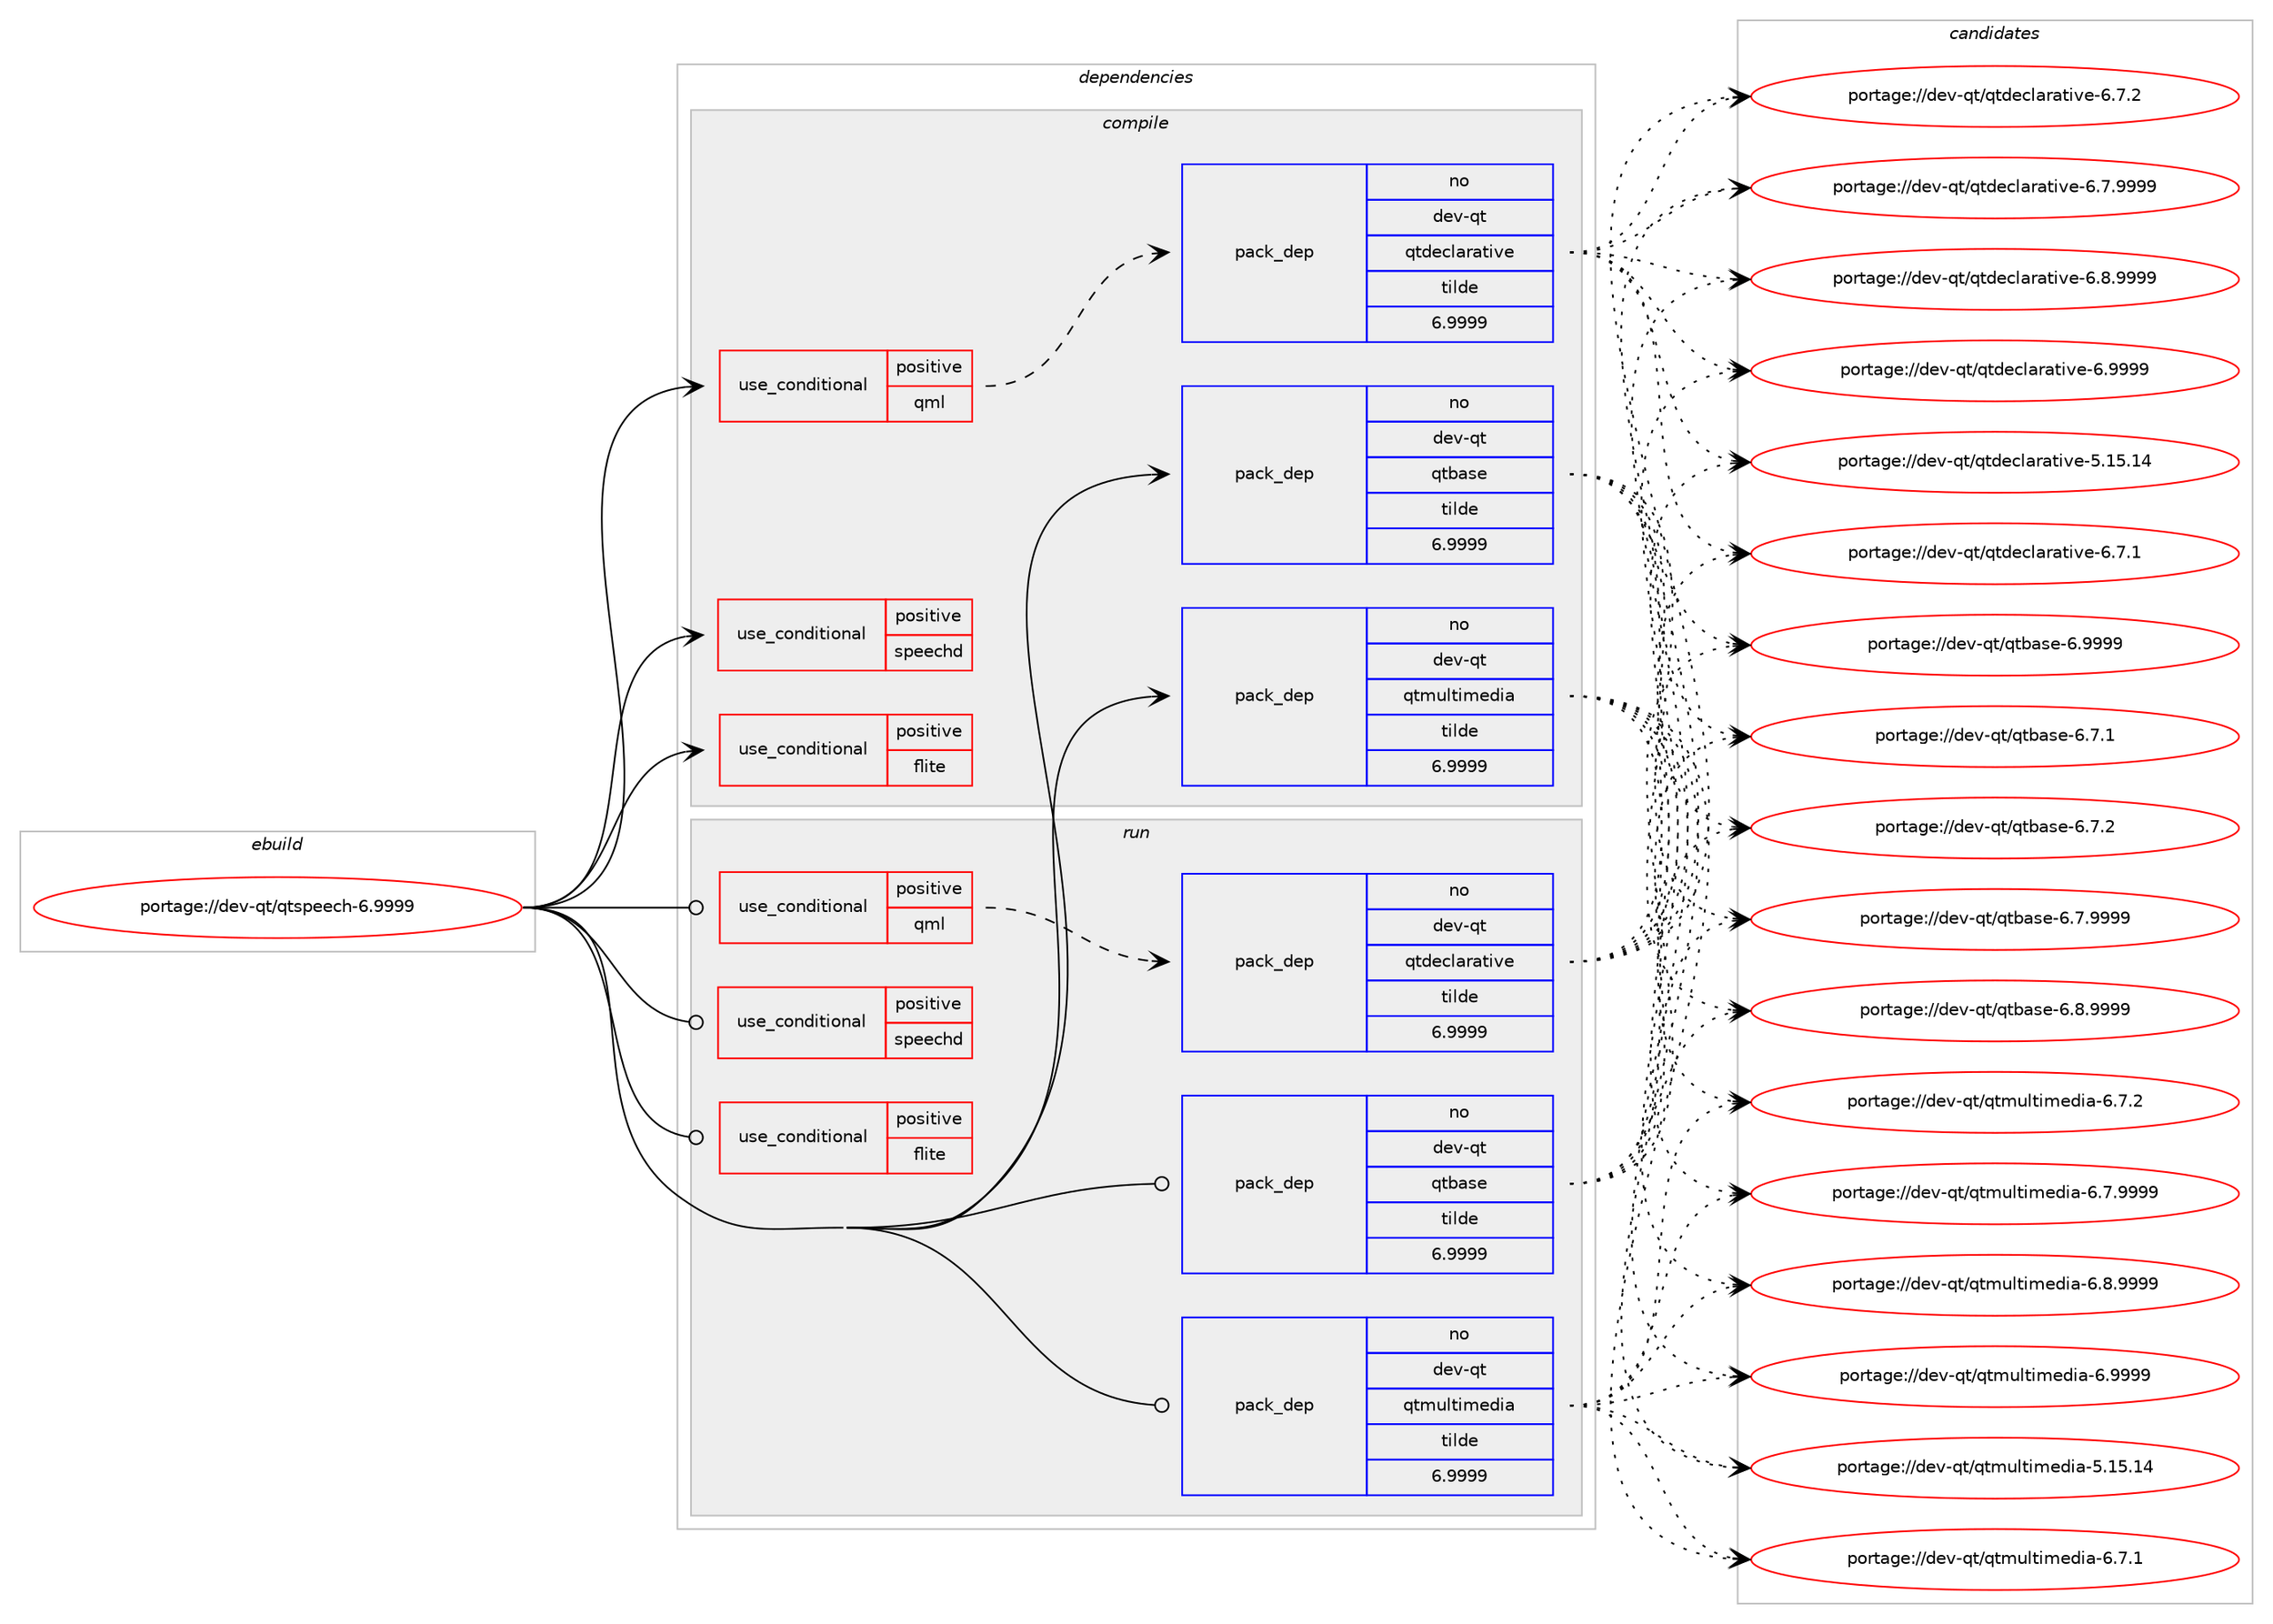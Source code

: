 digraph prolog {

# *************
# Graph options
# *************

newrank=true;
concentrate=true;
compound=true;
graph [rankdir=LR,fontname=Helvetica,fontsize=10,ranksep=1.5];#, ranksep=2.5, nodesep=0.2];
edge  [arrowhead=vee];
node  [fontname=Helvetica,fontsize=10];

# **********
# The ebuild
# **********

subgraph cluster_leftcol {
color=gray;
rank=same;
label=<<i>ebuild</i>>;
id [label="portage://dev-qt/qtspeech-6.9999", color=red, width=4, href="../dev-qt/qtspeech-6.9999.svg"];
}

# ****************
# The dependencies
# ****************

subgraph cluster_midcol {
color=gray;
label=<<i>dependencies</i>>;
subgraph cluster_compile {
fillcolor="#eeeeee";
style=filled;
label=<<i>compile</i>>;
subgraph cond41068 {
dependency86319 [label=<<TABLE BORDER="0" CELLBORDER="1" CELLSPACING="0" CELLPADDING="4"><TR><TD ROWSPAN="3" CELLPADDING="10">use_conditional</TD></TR><TR><TD>positive</TD></TR><TR><TD>flite</TD></TR></TABLE>>, shape=none, color=red];
# *** BEGIN UNKNOWN DEPENDENCY TYPE (TODO) ***
# dependency86319 -> package_dependency(portage://dev-qt/qtspeech-6.9999,install,no,app-accessibility,flite,none,[,,],[],[])
# *** END UNKNOWN DEPENDENCY TYPE (TODO) ***

}
id:e -> dependency86319:w [weight=20,style="solid",arrowhead="vee"];
subgraph cond41069 {
dependency86320 [label=<<TABLE BORDER="0" CELLBORDER="1" CELLSPACING="0" CELLPADDING="4"><TR><TD ROWSPAN="3" CELLPADDING="10">use_conditional</TD></TR><TR><TD>positive</TD></TR><TR><TD>qml</TD></TR></TABLE>>, shape=none, color=red];
subgraph pack44011 {
dependency86321 [label=<<TABLE BORDER="0" CELLBORDER="1" CELLSPACING="0" CELLPADDING="4" WIDTH="220"><TR><TD ROWSPAN="6" CELLPADDING="30">pack_dep</TD></TR><TR><TD WIDTH="110">no</TD></TR><TR><TD>dev-qt</TD></TR><TR><TD>qtdeclarative</TD></TR><TR><TD>tilde</TD></TR><TR><TD>6.9999</TD></TR></TABLE>>, shape=none, color=blue];
}
dependency86320:e -> dependency86321:w [weight=20,style="dashed",arrowhead="vee"];
}
id:e -> dependency86320:w [weight=20,style="solid",arrowhead="vee"];
subgraph cond41070 {
dependency86322 [label=<<TABLE BORDER="0" CELLBORDER="1" CELLSPACING="0" CELLPADDING="4"><TR><TD ROWSPAN="3" CELLPADDING="10">use_conditional</TD></TR><TR><TD>positive</TD></TR><TR><TD>speechd</TD></TR></TABLE>>, shape=none, color=red];
# *** BEGIN UNKNOWN DEPENDENCY TYPE (TODO) ***
# dependency86322 -> package_dependency(portage://dev-qt/qtspeech-6.9999,install,no,app-accessibility,speech-dispatcher,none,[,,],[],[])
# *** END UNKNOWN DEPENDENCY TYPE (TODO) ***

}
id:e -> dependency86322:w [weight=20,style="solid",arrowhead="vee"];
subgraph pack44012 {
dependency86323 [label=<<TABLE BORDER="0" CELLBORDER="1" CELLSPACING="0" CELLPADDING="4" WIDTH="220"><TR><TD ROWSPAN="6" CELLPADDING="30">pack_dep</TD></TR><TR><TD WIDTH="110">no</TD></TR><TR><TD>dev-qt</TD></TR><TR><TD>qtbase</TD></TR><TR><TD>tilde</TD></TR><TR><TD>6.9999</TD></TR></TABLE>>, shape=none, color=blue];
}
id:e -> dependency86323:w [weight=20,style="solid",arrowhead="vee"];
subgraph pack44013 {
dependency86324 [label=<<TABLE BORDER="0" CELLBORDER="1" CELLSPACING="0" CELLPADDING="4" WIDTH="220"><TR><TD ROWSPAN="6" CELLPADDING="30">pack_dep</TD></TR><TR><TD WIDTH="110">no</TD></TR><TR><TD>dev-qt</TD></TR><TR><TD>qtmultimedia</TD></TR><TR><TD>tilde</TD></TR><TR><TD>6.9999</TD></TR></TABLE>>, shape=none, color=blue];
}
id:e -> dependency86324:w [weight=20,style="solid",arrowhead="vee"];
}
subgraph cluster_compileandrun {
fillcolor="#eeeeee";
style=filled;
label=<<i>compile and run</i>>;
}
subgraph cluster_run {
fillcolor="#eeeeee";
style=filled;
label=<<i>run</i>>;
subgraph cond41071 {
dependency86325 [label=<<TABLE BORDER="0" CELLBORDER="1" CELLSPACING="0" CELLPADDING="4"><TR><TD ROWSPAN="3" CELLPADDING="10">use_conditional</TD></TR><TR><TD>positive</TD></TR><TR><TD>flite</TD></TR></TABLE>>, shape=none, color=red];
# *** BEGIN UNKNOWN DEPENDENCY TYPE (TODO) ***
# dependency86325 -> package_dependency(portage://dev-qt/qtspeech-6.9999,run,no,app-accessibility,flite,none,[,,],[],[])
# *** END UNKNOWN DEPENDENCY TYPE (TODO) ***

}
id:e -> dependency86325:w [weight=20,style="solid",arrowhead="odot"];
subgraph cond41072 {
dependency86326 [label=<<TABLE BORDER="0" CELLBORDER="1" CELLSPACING="0" CELLPADDING="4"><TR><TD ROWSPAN="3" CELLPADDING="10">use_conditional</TD></TR><TR><TD>positive</TD></TR><TR><TD>qml</TD></TR></TABLE>>, shape=none, color=red];
subgraph pack44014 {
dependency86327 [label=<<TABLE BORDER="0" CELLBORDER="1" CELLSPACING="0" CELLPADDING="4" WIDTH="220"><TR><TD ROWSPAN="6" CELLPADDING="30">pack_dep</TD></TR><TR><TD WIDTH="110">no</TD></TR><TR><TD>dev-qt</TD></TR><TR><TD>qtdeclarative</TD></TR><TR><TD>tilde</TD></TR><TR><TD>6.9999</TD></TR></TABLE>>, shape=none, color=blue];
}
dependency86326:e -> dependency86327:w [weight=20,style="dashed",arrowhead="vee"];
}
id:e -> dependency86326:w [weight=20,style="solid",arrowhead="odot"];
subgraph cond41073 {
dependency86328 [label=<<TABLE BORDER="0" CELLBORDER="1" CELLSPACING="0" CELLPADDING="4"><TR><TD ROWSPAN="3" CELLPADDING="10">use_conditional</TD></TR><TR><TD>positive</TD></TR><TR><TD>speechd</TD></TR></TABLE>>, shape=none, color=red];
# *** BEGIN UNKNOWN DEPENDENCY TYPE (TODO) ***
# dependency86328 -> package_dependency(portage://dev-qt/qtspeech-6.9999,run,no,app-accessibility,speech-dispatcher,none,[,,],[],[])
# *** END UNKNOWN DEPENDENCY TYPE (TODO) ***

}
id:e -> dependency86328:w [weight=20,style="solid",arrowhead="odot"];
subgraph pack44015 {
dependency86329 [label=<<TABLE BORDER="0" CELLBORDER="1" CELLSPACING="0" CELLPADDING="4" WIDTH="220"><TR><TD ROWSPAN="6" CELLPADDING="30">pack_dep</TD></TR><TR><TD WIDTH="110">no</TD></TR><TR><TD>dev-qt</TD></TR><TR><TD>qtbase</TD></TR><TR><TD>tilde</TD></TR><TR><TD>6.9999</TD></TR></TABLE>>, shape=none, color=blue];
}
id:e -> dependency86329:w [weight=20,style="solid",arrowhead="odot"];
subgraph pack44016 {
dependency86330 [label=<<TABLE BORDER="0" CELLBORDER="1" CELLSPACING="0" CELLPADDING="4" WIDTH="220"><TR><TD ROWSPAN="6" CELLPADDING="30">pack_dep</TD></TR><TR><TD WIDTH="110">no</TD></TR><TR><TD>dev-qt</TD></TR><TR><TD>qtmultimedia</TD></TR><TR><TD>tilde</TD></TR><TR><TD>6.9999</TD></TR></TABLE>>, shape=none, color=blue];
}
id:e -> dependency86330:w [weight=20,style="solid",arrowhead="odot"];
}
}

# **************
# The candidates
# **************

subgraph cluster_choices {
rank=same;
color=gray;
label=<<i>candidates</i>>;

subgraph choice44011 {
color=black;
nodesep=1;
choice10010111845113116471131161001019910897114971161051181014553464953464952 [label="portage://dev-qt/qtdeclarative-5.15.14", color=red, width=4,href="../dev-qt/qtdeclarative-5.15.14.svg"];
choice1001011184511311647113116100101991089711497116105118101455446554649 [label="portage://dev-qt/qtdeclarative-6.7.1", color=red, width=4,href="../dev-qt/qtdeclarative-6.7.1.svg"];
choice1001011184511311647113116100101991089711497116105118101455446554650 [label="portage://dev-qt/qtdeclarative-6.7.2", color=red, width=4,href="../dev-qt/qtdeclarative-6.7.2.svg"];
choice1001011184511311647113116100101991089711497116105118101455446554657575757 [label="portage://dev-qt/qtdeclarative-6.7.9999", color=red, width=4,href="../dev-qt/qtdeclarative-6.7.9999.svg"];
choice1001011184511311647113116100101991089711497116105118101455446564657575757 [label="portage://dev-qt/qtdeclarative-6.8.9999", color=red, width=4,href="../dev-qt/qtdeclarative-6.8.9999.svg"];
choice100101118451131164711311610010199108971149711610511810145544657575757 [label="portage://dev-qt/qtdeclarative-6.9999", color=red, width=4,href="../dev-qt/qtdeclarative-6.9999.svg"];
dependency86321:e -> choice10010111845113116471131161001019910897114971161051181014553464953464952:w [style=dotted,weight="100"];
dependency86321:e -> choice1001011184511311647113116100101991089711497116105118101455446554649:w [style=dotted,weight="100"];
dependency86321:e -> choice1001011184511311647113116100101991089711497116105118101455446554650:w [style=dotted,weight="100"];
dependency86321:e -> choice1001011184511311647113116100101991089711497116105118101455446554657575757:w [style=dotted,weight="100"];
dependency86321:e -> choice1001011184511311647113116100101991089711497116105118101455446564657575757:w [style=dotted,weight="100"];
dependency86321:e -> choice100101118451131164711311610010199108971149711610511810145544657575757:w [style=dotted,weight="100"];
}
subgraph choice44012 {
color=black;
nodesep=1;
choice10010111845113116471131169897115101455446554649 [label="portage://dev-qt/qtbase-6.7.1", color=red, width=4,href="../dev-qt/qtbase-6.7.1.svg"];
choice10010111845113116471131169897115101455446554650 [label="portage://dev-qt/qtbase-6.7.2", color=red, width=4,href="../dev-qt/qtbase-6.7.2.svg"];
choice10010111845113116471131169897115101455446554657575757 [label="portage://dev-qt/qtbase-6.7.9999", color=red, width=4,href="../dev-qt/qtbase-6.7.9999.svg"];
choice10010111845113116471131169897115101455446564657575757 [label="portage://dev-qt/qtbase-6.8.9999", color=red, width=4,href="../dev-qt/qtbase-6.8.9999.svg"];
choice1001011184511311647113116989711510145544657575757 [label="portage://dev-qt/qtbase-6.9999", color=red, width=4,href="../dev-qt/qtbase-6.9999.svg"];
dependency86323:e -> choice10010111845113116471131169897115101455446554649:w [style=dotted,weight="100"];
dependency86323:e -> choice10010111845113116471131169897115101455446554650:w [style=dotted,weight="100"];
dependency86323:e -> choice10010111845113116471131169897115101455446554657575757:w [style=dotted,weight="100"];
dependency86323:e -> choice10010111845113116471131169897115101455446564657575757:w [style=dotted,weight="100"];
dependency86323:e -> choice1001011184511311647113116989711510145544657575757:w [style=dotted,weight="100"];
}
subgraph choice44013 {
color=black;
nodesep=1;
choice1001011184511311647113116109117108116105109101100105974553464953464952 [label="portage://dev-qt/qtmultimedia-5.15.14", color=red, width=4,href="../dev-qt/qtmultimedia-5.15.14.svg"];
choice100101118451131164711311610911710811610510910110010597455446554649 [label="portage://dev-qt/qtmultimedia-6.7.1", color=red, width=4,href="../dev-qt/qtmultimedia-6.7.1.svg"];
choice100101118451131164711311610911710811610510910110010597455446554650 [label="portage://dev-qt/qtmultimedia-6.7.2", color=red, width=4,href="../dev-qt/qtmultimedia-6.7.2.svg"];
choice100101118451131164711311610911710811610510910110010597455446554657575757 [label="portage://dev-qt/qtmultimedia-6.7.9999", color=red, width=4,href="../dev-qt/qtmultimedia-6.7.9999.svg"];
choice100101118451131164711311610911710811610510910110010597455446564657575757 [label="portage://dev-qt/qtmultimedia-6.8.9999", color=red, width=4,href="../dev-qt/qtmultimedia-6.8.9999.svg"];
choice10010111845113116471131161091171081161051091011001059745544657575757 [label="portage://dev-qt/qtmultimedia-6.9999", color=red, width=4,href="../dev-qt/qtmultimedia-6.9999.svg"];
dependency86324:e -> choice1001011184511311647113116109117108116105109101100105974553464953464952:w [style=dotted,weight="100"];
dependency86324:e -> choice100101118451131164711311610911710811610510910110010597455446554649:w [style=dotted,weight="100"];
dependency86324:e -> choice100101118451131164711311610911710811610510910110010597455446554650:w [style=dotted,weight="100"];
dependency86324:e -> choice100101118451131164711311610911710811610510910110010597455446554657575757:w [style=dotted,weight="100"];
dependency86324:e -> choice100101118451131164711311610911710811610510910110010597455446564657575757:w [style=dotted,weight="100"];
dependency86324:e -> choice10010111845113116471131161091171081161051091011001059745544657575757:w [style=dotted,weight="100"];
}
subgraph choice44014 {
color=black;
nodesep=1;
choice10010111845113116471131161001019910897114971161051181014553464953464952 [label="portage://dev-qt/qtdeclarative-5.15.14", color=red, width=4,href="../dev-qt/qtdeclarative-5.15.14.svg"];
choice1001011184511311647113116100101991089711497116105118101455446554649 [label="portage://dev-qt/qtdeclarative-6.7.1", color=red, width=4,href="../dev-qt/qtdeclarative-6.7.1.svg"];
choice1001011184511311647113116100101991089711497116105118101455446554650 [label="portage://dev-qt/qtdeclarative-6.7.2", color=red, width=4,href="../dev-qt/qtdeclarative-6.7.2.svg"];
choice1001011184511311647113116100101991089711497116105118101455446554657575757 [label="portage://dev-qt/qtdeclarative-6.7.9999", color=red, width=4,href="../dev-qt/qtdeclarative-6.7.9999.svg"];
choice1001011184511311647113116100101991089711497116105118101455446564657575757 [label="portage://dev-qt/qtdeclarative-6.8.9999", color=red, width=4,href="../dev-qt/qtdeclarative-6.8.9999.svg"];
choice100101118451131164711311610010199108971149711610511810145544657575757 [label="portage://dev-qt/qtdeclarative-6.9999", color=red, width=4,href="../dev-qt/qtdeclarative-6.9999.svg"];
dependency86327:e -> choice10010111845113116471131161001019910897114971161051181014553464953464952:w [style=dotted,weight="100"];
dependency86327:e -> choice1001011184511311647113116100101991089711497116105118101455446554649:w [style=dotted,weight="100"];
dependency86327:e -> choice1001011184511311647113116100101991089711497116105118101455446554650:w [style=dotted,weight="100"];
dependency86327:e -> choice1001011184511311647113116100101991089711497116105118101455446554657575757:w [style=dotted,weight="100"];
dependency86327:e -> choice1001011184511311647113116100101991089711497116105118101455446564657575757:w [style=dotted,weight="100"];
dependency86327:e -> choice100101118451131164711311610010199108971149711610511810145544657575757:w [style=dotted,weight="100"];
}
subgraph choice44015 {
color=black;
nodesep=1;
choice10010111845113116471131169897115101455446554649 [label="portage://dev-qt/qtbase-6.7.1", color=red, width=4,href="../dev-qt/qtbase-6.7.1.svg"];
choice10010111845113116471131169897115101455446554650 [label="portage://dev-qt/qtbase-6.7.2", color=red, width=4,href="../dev-qt/qtbase-6.7.2.svg"];
choice10010111845113116471131169897115101455446554657575757 [label="portage://dev-qt/qtbase-6.7.9999", color=red, width=4,href="../dev-qt/qtbase-6.7.9999.svg"];
choice10010111845113116471131169897115101455446564657575757 [label="portage://dev-qt/qtbase-6.8.9999", color=red, width=4,href="../dev-qt/qtbase-6.8.9999.svg"];
choice1001011184511311647113116989711510145544657575757 [label="portage://dev-qt/qtbase-6.9999", color=red, width=4,href="../dev-qt/qtbase-6.9999.svg"];
dependency86329:e -> choice10010111845113116471131169897115101455446554649:w [style=dotted,weight="100"];
dependency86329:e -> choice10010111845113116471131169897115101455446554650:w [style=dotted,weight="100"];
dependency86329:e -> choice10010111845113116471131169897115101455446554657575757:w [style=dotted,weight="100"];
dependency86329:e -> choice10010111845113116471131169897115101455446564657575757:w [style=dotted,weight="100"];
dependency86329:e -> choice1001011184511311647113116989711510145544657575757:w [style=dotted,weight="100"];
}
subgraph choice44016 {
color=black;
nodesep=1;
choice1001011184511311647113116109117108116105109101100105974553464953464952 [label="portage://dev-qt/qtmultimedia-5.15.14", color=red, width=4,href="../dev-qt/qtmultimedia-5.15.14.svg"];
choice100101118451131164711311610911710811610510910110010597455446554649 [label="portage://dev-qt/qtmultimedia-6.7.1", color=red, width=4,href="../dev-qt/qtmultimedia-6.7.1.svg"];
choice100101118451131164711311610911710811610510910110010597455446554650 [label="portage://dev-qt/qtmultimedia-6.7.2", color=red, width=4,href="../dev-qt/qtmultimedia-6.7.2.svg"];
choice100101118451131164711311610911710811610510910110010597455446554657575757 [label="portage://dev-qt/qtmultimedia-6.7.9999", color=red, width=4,href="../dev-qt/qtmultimedia-6.7.9999.svg"];
choice100101118451131164711311610911710811610510910110010597455446564657575757 [label="portage://dev-qt/qtmultimedia-6.8.9999", color=red, width=4,href="../dev-qt/qtmultimedia-6.8.9999.svg"];
choice10010111845113116471131161091171081161051091011001059745544657575757 [label="portage://dev-qt/qtmultimedia-6.9999", color=red, width=4,href="../dev-qt/qtmultimedia-6.9999.svg"];
dependency86330:e -> choice1001011184511311647113116109117108116105109101100105974553464953464952:w [style=dotted,weight="100"];
dependency86330:e -> choice100101118451131164711311610911710811610510910110010597455446554649:w [style=dotted,weight="100"];
dependency86330:e -> choice100101118451131164711311610911710811610510910110010597455446554650:w [style=dotted,weight="100"];
dependency86330:e -> choice100101118451131164711311610911710811610510910110010597455446554657575757:w [style=dotted,weight="100"];
dependency86330:e -> choice100101118451131164711311610911710811610510910110010597455446564657575757:w [style=dotted,weight="100"];
dependency86330:e -> choice10010111845113116471131161091171081161051091011001059745544657575757:w [style=dotted,weight="100"];
}
}

}
